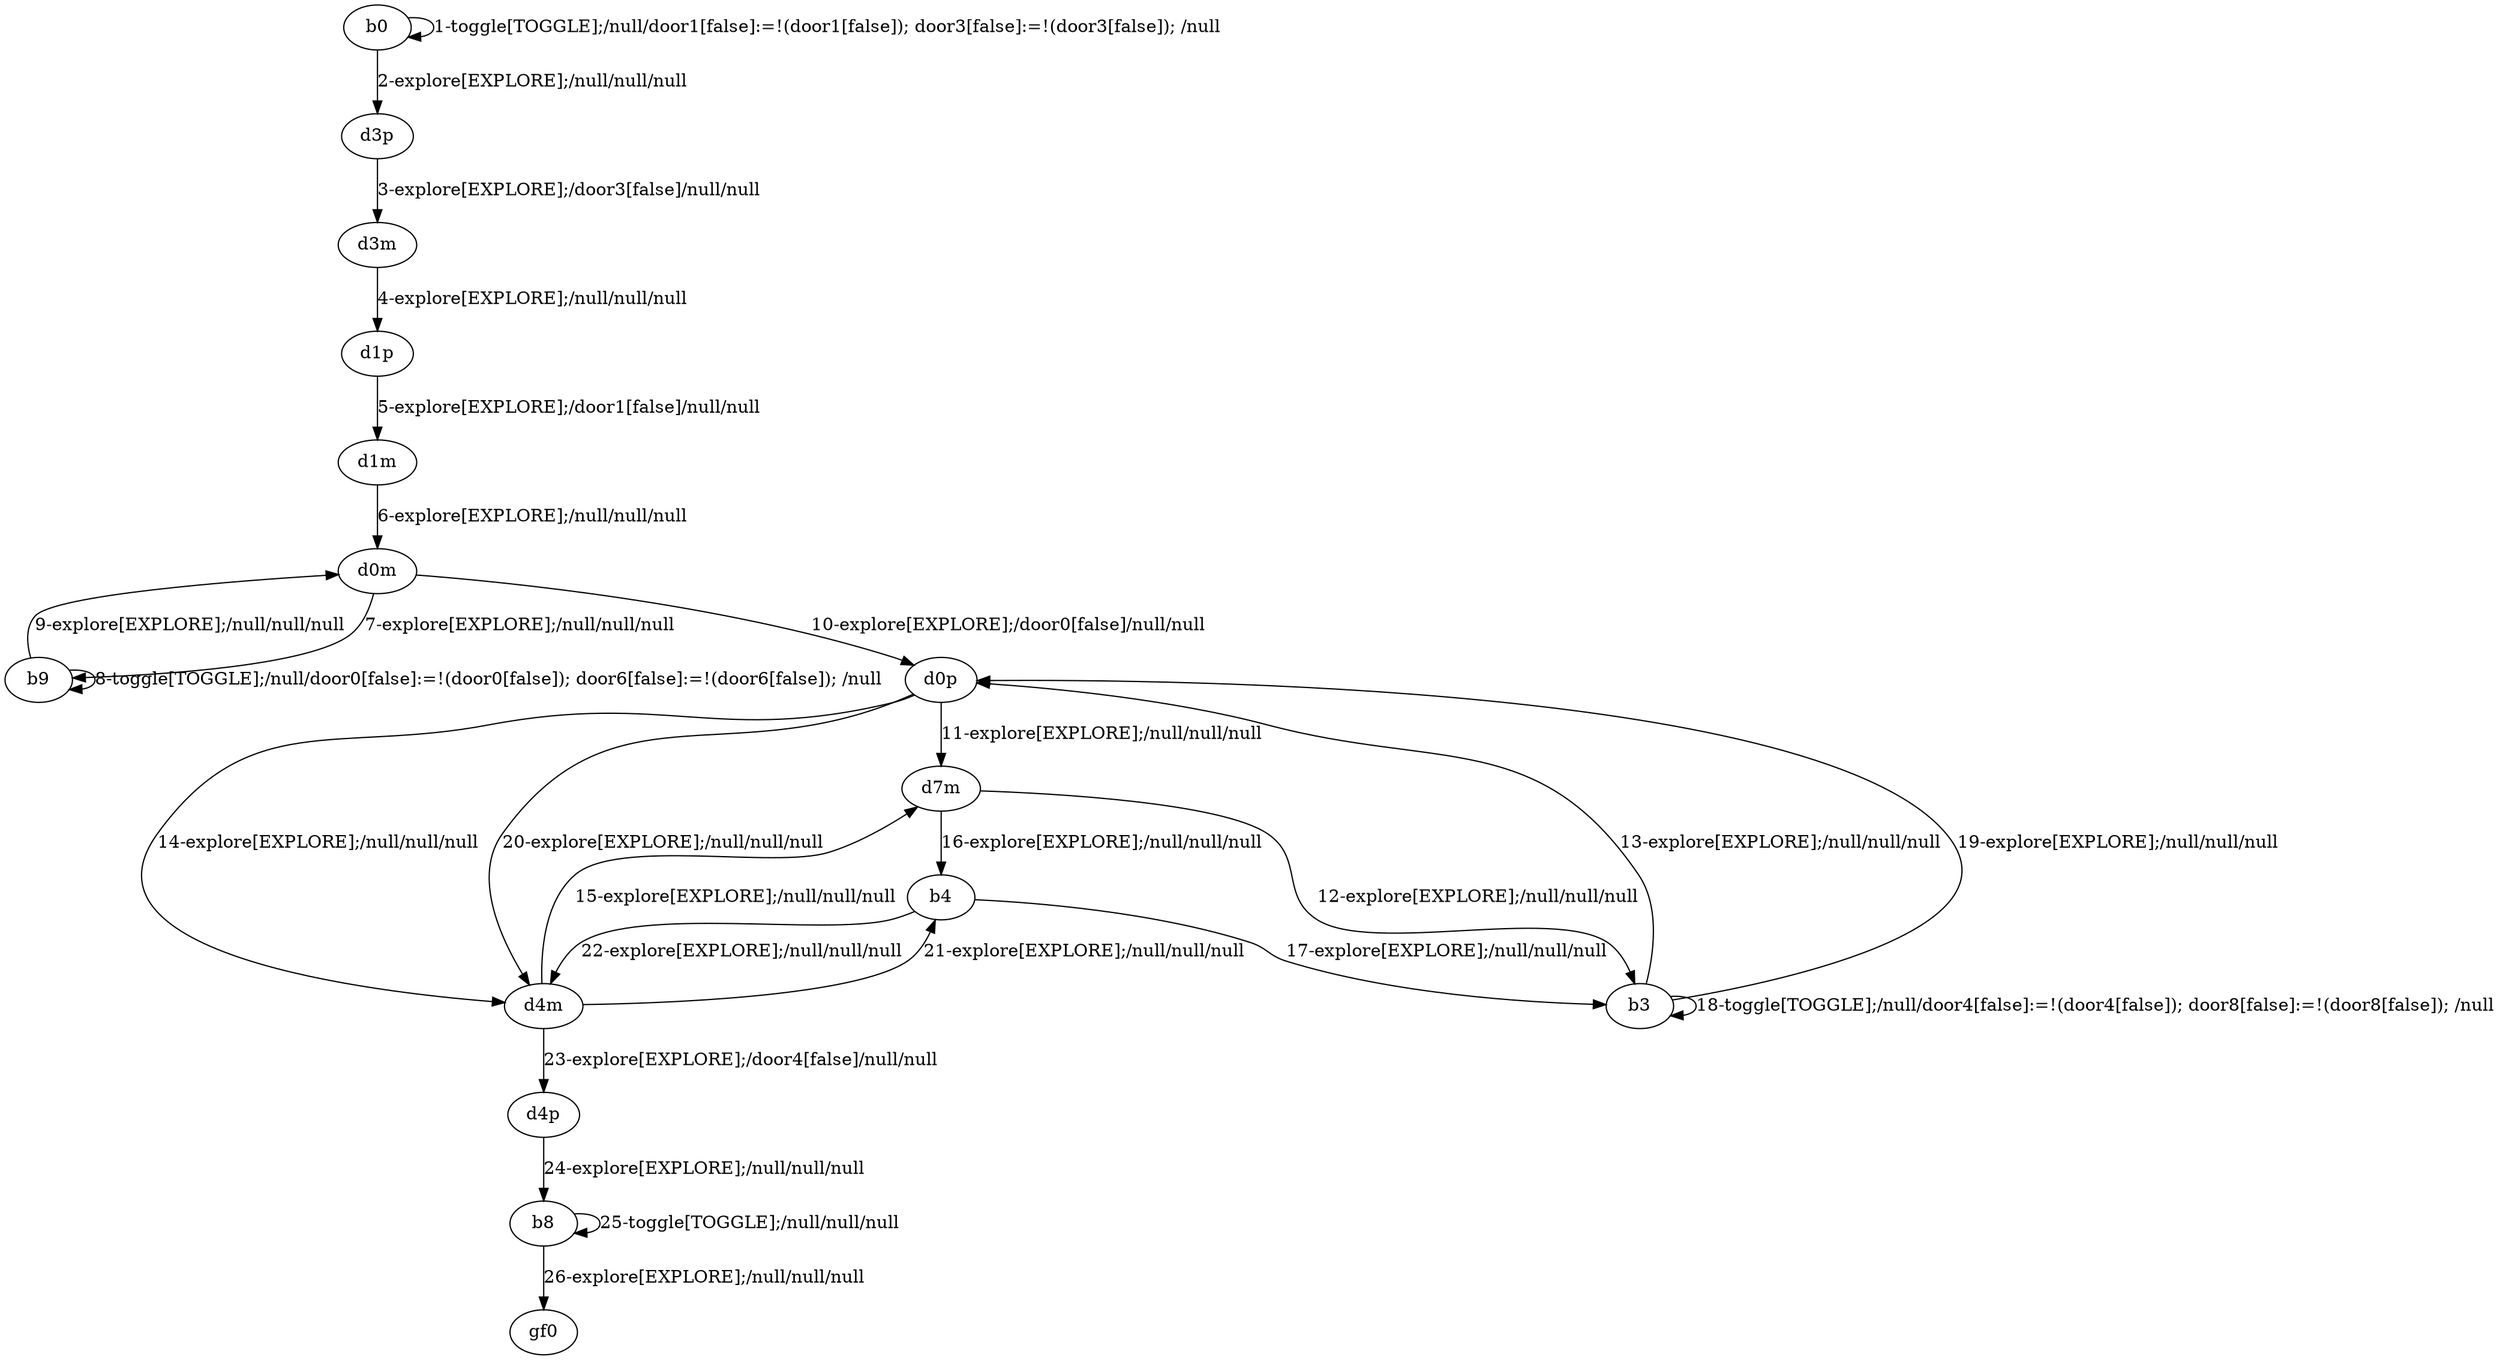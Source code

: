 digraph g {
"b0" -> "b0" [label = "1-toggle[TOGGLE];/null/door1[false]:=!(door1[false]); door3[false]:=!(door3[false]); /null"];
"b0" -> "d3p" [label = "2-explore[EXPLORE];/null/null/null"];
"d3p" -> "d3m" [label = "3-explore[EXPLORE];/door3[false]/null/null"];
"d3m" -> "d1p" [label = "4-explore[EXPLORE];/null/null/null"];
"d1p" -> "d1m" [label = "5-explore[EXPLORE];/door1[false]/null/null"];
"d1m" -> "d0m" [label = "6-explore[EXPLORE];/null/null/null"];
"d0m" -> "b9" [label = "7-explore[EXPLORE];/null/null/null"];
"b9" -> "b9" [label = "8-toggle[TOGGLE];/null/door0[false]:=!(door0[false]); door6[false]:=!(door6[false]); /null"];
"b9" -> "d0m" [label = "9-explore[EXPLORE];/null/null/null"];
"d0m" -> "d0p" [label = "10-explore[EXPLORE];/door0[false]/null/null"];
"d0p" -> "d7m" [label = "11-explore[EXPLORE];/null/null/null"];
"d7m" -> "b3" [label = "12-explore[EXPLORE];/null/null/null"];
"b3" -> "d0p" [label = "13-explore[EXPLORE];/null/null/null"];
"d0p" -> "d4m" [label = "14-explore[EXPLORE];/null/null/null"];
"d4m" -> "d7m" [label = "15-explore[EXPLORE];/null/null/null"];
"d7m" -> "b4" [label = "16-explore[EXPLORE];/null/null/null"];
"b4" -> "b3" [label = "17-explore[EXPLORE];/null/null/null"];
"b3" -> "b3" [label = "18-toggle[TOGGLE];/null/door4[false]:=!(door4[false]); door8[false]:=!(door8[false]); /null"];
"b3" -> "d0p" [label = "19-explore[EXPLORE];/null/null/null"];
"d0p" -> "d4m" [label = "20-explore[EXPLORE];/null/null/null"];
"d4m" -> "b4" [label = "21-explore[EXPLORE];/null/null/null"];
"b4" -> "d4m" [label = "22-explore[EXPLORE];/null/null/null"];
"d4m" -> "d4p" [label = "23-explore[EXPLORE];/door4[false]/null/null"];
"d4p" -> "b8" [label = "24-explore[EXPLORE];/null/null/null"];
"b8" -> "b8" [label = "25-toggle[TOGGLE];/null/null/null"];
"b8" -> "gf0" [label = "26-explore[EXPLORE];/null/null/null"];
}